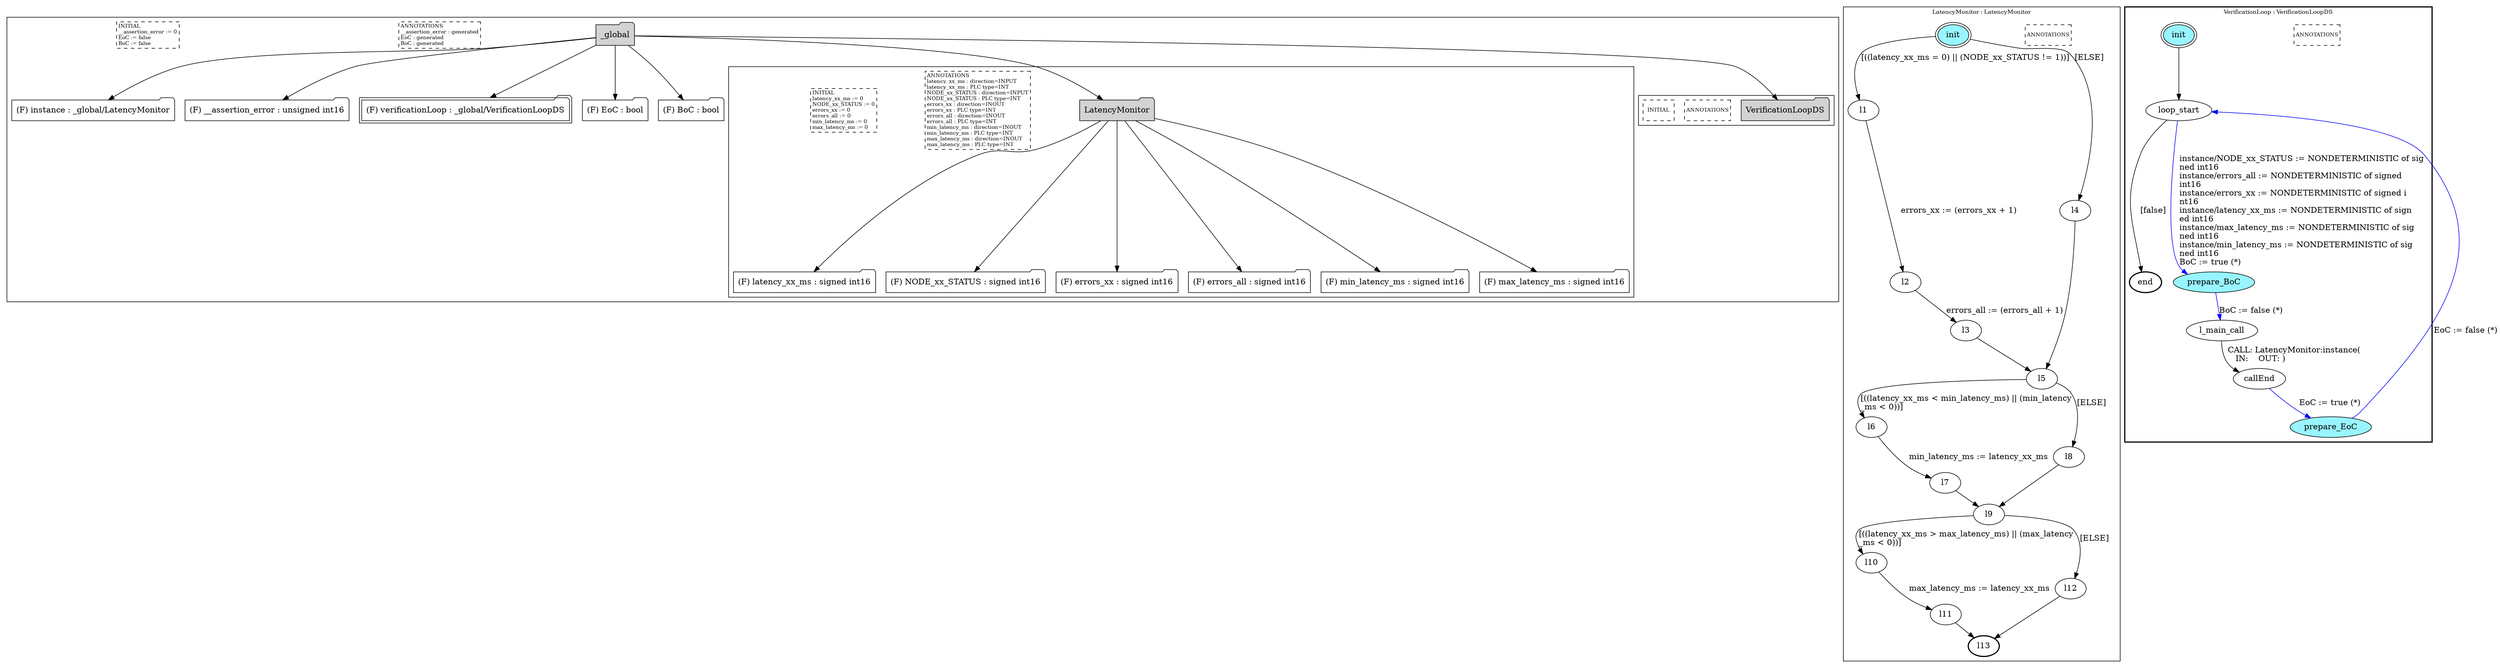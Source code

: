 digraph G {
	subgraph cluster__global416579056 {
		node [shape="folder", style="filled"];
		//label="_global";
		_global416579056 [label="_global"];
		_global416579056 -> instance540315736;
		instance540315736 [label = "(F) instance : _global/LatencyMonitor", fillcolor="white" ];
		_global416579056 -> __assertion_error936544568;
		__assertion_error936544568 [label = "(F) __assertion_error : unsigned int16", fillcolor="white" ];
		_global416579056 -> verificationLoop2004952636;
		verificationLoop2004952636 [label = "(F) verificationLoop : _global/VerificationLoopDS", fillcolor="white" , peripheries=2];
		_global416579056 -> EoC1512759723;
		EoC1512759723 [label = "(F) EoC : bool", fillcolor="white" ];
		_global416579056 -> BoC556773329;
		BoC556773329 [label = "(F) BoC : bool", fillcolor="white" ];
		_global416579056 -> LatencyMonitor674840194;
		subgraph cluster_LatencyMonitor674840194 {
			node [shape="folder", style="filled"];
			//label="LatencyMonitor";
			LatencyMonitor674840194 [label="LatencyMonitor"];
			LatencyMonitor674840194 -> latency_xx_ms1971855969;
			latency_xx_ms1971855969 [label = "(F) latency_xx_ms : signed int16", fillcolor="white" ];
			LatencyMonitor674840194 -> NODE_xx_STATUS1633615132;
			NODE_xx_STATUS1633615132 [label = "(F) NODE_xx_STATUS : signed int16", fillcolor="white" ];
			LatencyMonitor674840194 -> errors_xx1962049725;
			errors_xx1962049725 [label = "(F) errors_xx : signed int16", fillcolor="white" ];
			LatencyMonitor674840194 -> errors_all935818862;
			errors_all935818862 [label = "(F) errors_all : signed int16", fillcolor="white" ];
			LatencyMonitor674840194 -> min_latency_ms2120344156;
			min_latency_ms2120344156 [label = "(F) min_latency_ms : signed int16", fillcolor="white" ];
			LatencyMonitor674840194 -> max_latency_ms2100297853;
			max_latency_ms2100297853 [label = "(F) max_latency_ms : signed int16", fillcolor="white" ];
			
			annotations_pseudonode_LatencyMonitor674840194 [
				label="ANNOTATIONS\llatency_xx_ms : direction=INPUT\llatency_xx_ms : PLC type=INT\lNODE_xx_STATUS : direction=INPUT\lNODE_xx_STATUS : PLC type=INT\lerrors_xx : direction=INOUT\lerrors_xx : PLC type=INT\lerrors_all : direction=INOUT\lerrors_all : PLC type=INT\lmin_latency_ms : direction=INOUT\lmin_latency_ms : PLC type=INT\lmax_latency_ms : direction=INOUT\lmax_latency_ms : PLC type=INT\l",
				fontsize=9, margin="0.04,0.04", fillcolor="white", shape="rectangle", style="dashed"];
			initamt_pseudonode_LatencyMonitor674840194 [
				label="INITIAL\llatency_xx_ms := 0\lNODE_xx_STATUS := 0\lerrors_xx := 0\lerrors_all := 0\lmin_latency_ms := 0\lmax_latency_ms := 0\l",
				fontsize=9, margin="0.04,0.04", fillcolor="lightyellow", shape="rectangle", style="dashed"];
		}
		_global416579056 -> VerificationLoopDS401355610;
		subgraph cluster_VerificationLoopDS401355610 {
			node [shape="folder", style="filled"];
			//label="VerificationLoopDS";
			VerificationLoopDS401355610 [label="VerificationLoopDS"];
			
			annotations_pseudonode_VerificationLoopDS401355610 [
				label="ANNOTATIONS",
				fontsize=9, margin="0.04,0.04", fillcolor="white", shape="rectangle", style="dashed"];
			initamt_pseudonode_VerificationLoopDS401355610 [
				label="INITIAL",
				fontsize=9, margin="0.04,0.04", fillcolor="lightyellow", shape="rectangle", style="dashed"];
		}
		
		annotations_pseudonode__global416579056 [
			label="ANNOTATIONS\l__assertion_error : generated\lEoC : generated\lBoC : generated\l",
			fontsize=9, margin="0.04,0.04", fillcolor="white", shape="rectangle", style="dashed"];
		initamt_pseudonode__global416579056 [
			label="INITIAL\l__assertion_error := 0\lEoC := false\lBoC := false\l",
			fontsize=9, margin="0.04,0.04", fillcolor="lightyellow", shape="rectangle", style="dashed"];
	}
	subgraph clusterLatencyMonitor {
		node [style="filled"];
		color="black";
		fontsize=10;
		ranksep=0.4;
		
		label="LatencyMonitor : LatencyMonitor";
		
		annotations_pseudonode_LatencyMonitor [
			label="ANNOTATIONS",
			fontsize=9, margin="0.04,0.04", fillcolor="white", shape="rectangle", style="dashed"];
		
		init_LatencyMonitor [label="init", color="black", fillcolor="cadetblue1", peripheries=2, shape="ellipse"];
		l1_LatencyMonitor [label="l1", color="black", fillcolor="white", shape="ellipse"];
		l2_LatencyMonitor [label="l2", color="black", fillcolor="white", shape="ellipse"];
		l3_LatencyMonitor [label="l3", color="black", fillcolor="white", shape="ellipse"];
		l4_LatencyMonitor [label="l4", color="black", fillcolor="white", shape="ellipse"];
		l5_LatencyMonitor [label="l5", color="black", fillcolor="white", shape="ellipse"];
		l6_LatencyMonitor [label="l6", color="black", fillcolor="white", shape="ellipse"];
		l7_LatencyMonitor [label="l7", color="black", fillcolor="white", shape="ellipse"];
		l8_LatencyMonitor [label="l8", color="black", fillcolor="white", shape="ellipse"];
		l9_LatencyMonitor [label="l9", color="black", fillcolor="white", shape="ellipse"];
		l10_LatencyMonitor [label="l10", color="black", fillcolor="white", shape="ellipse"];
		l11_LatencyMonitor [label="l11", color="black", fillcolor="white", shape="ellipse"];
		l12_LatencyMonitor [label="l12", color="black", fillcolor="white", shape="ellipse"];
		l13_LatencyMonitor [label="l13", color="black", fillcolor="white", style=bold, shape="ellipse"];
		init_LatencyMonitor -> l1_LatencyMonitor [color="black", label="[((latency_xx_ms = 0) || (NODE_xx_STATUS != 1))]"];
		l1_LatencyMonitor -> l2_LatencyMonitor [color="black", label="errors_xx := (errors_xx + 1)"];
		l2_LatencyMonitor -> l3_LatencyMonitor [color="black", label="errors_all := (errors_all + 1)"];
		init_LatencyMonitor -> l4_LatencyMonitor [color="black", label="[ELSE]"];
		l3_LatencyMonitor -> l5_LatencyMonitor [color="black", label=""];
		l4_LatencyMonitor -> l5_LatencyMonitor [color="black", label=""];
		l5_LatencyMonitor -> l6_LatencyMonitor [color="black", label="[((latency_xx_ms < min_latency_ms) || (min_latency\l_ms < 0))]\l"];
		l6_LatencyMonitor -> l7_LatencyMonitor [color="black", label="min_latency_ms := latency_xx_ms"];
		l5_LatencyMonitor -> l8_LatencyMonitor [color="black", label="[ELSE]"];
		l7_LatencyMonitor -> l9_LatencyMonitor [color="black", label=""];
		l8_LatencyMonitor -> l9_LatencyMonitor [color="black", label=""];
		l9_LatencyMonitor -> l10_LatencyMonitor [color="black", label="[((latency_xx_ms > max_latency_ms) || (max_latency\l_ms < 0))]\l"];
		l10_LatencyMonitor -> l11_LatencyMonitor [color="black", label="max_latency_ms := latency_xx_ms"];
		l9_LatencyMonitor -> l12_LatencyMonitor [color="black", label="[ELSE]"];
		l11_LatencyMonitor -> l13_LatencyMonitor [color="black", label=""];
		l12_LatencyMonitor -> l13_LatencyMonitor [color="black", label=""];
	}
	subgraph clusterVerificationLoop {
		node [style="filled"];
		style=bold;
		color="black";
		fontsize=10;
		ranksep=0.4;
		
		label="VerificationLoop : VerificationLoopDS";
		
		annotations_pseudonode_VerificationLoop [
			label="ANNOTATIONS",
			fontsize=9, margin="0.04,0.04", fillcolor="white", shape="rectangle", style="dashed"];
		
		init_VerificationLoop [label="init", color="black", fillcolor="cadetblue1", peripheries=2, shape="ellipse"];
		end_VerificationLoop [label="end", color="black", fillcolor="cadetblue1", style=bold, shape="ellipse"];
		loop_start_VerificationLoop [label="loop_start", color="black", fillcolor="white", shape="ellipse"];
		prepare_BoC_VerificationLoop [label="prepare_BoC", color="black", fillcolor="cadetblue1", shape="ellipse"];
		l_main_call_VerificationLoop [label="l_main_call", color="black", fillcolor="white", shape="ellipse"];
		callEnd_VerificationLoop [label="callEnd", color="black", fillcolor="white", shape="ellipse"];
		prepare_EoC_VerificationLoop [label="prepare_EoC", color="black", fillcolor="cadetblue1", shape="ellipse"];
		init_VerificationLoop -> loop_start_VerificationLoop [color="black", label=""];
		loop_start_VerificationLoop -> prepare_BoC_VerificationLoop [color="blue", label="instance/NODE_xx_STATUS := NONDETERMINISTIC of sig\lned int16\linstance/errors_all := NONDETERMINISTIC of signed \lint16\linstance/errors_xx := NONDETERMINISTIC of signed i\lnt16\linstance/latency_xx_ms := NONDETERMINISTIC of sign\led int16\linstance/max_latency_ms := NONDETERMINISTIC of sig\lned int16\linstance/min_latency_ms := NONDETERMINISTIC of sig\lned int16\lBoC := true (*)\l"];
		prepare_BoC_VerificationLoop -> l_main_call_VerificationLoop [color="blue", label="BoC := false (*)"];
		l_main_call_VerificationLoop -> callEnd_VerificationLoop [color="black", label="CALL: LatencyMonitor:instance(\l   IN:    OUT: )\l"];
		callEnd_VerificationLoop -> prepare_EoC_VerificationLoop [color="blue", label="EoC := true (*)"];
		prepare_EoC_VerificationLoop -> loop_start_VerificationLoop [color="blue", label="EoC := false (*)"];
		loop_start_VerificationLoop -> end_VerificationLoop [color="black", label="[false]"];
	}
}

